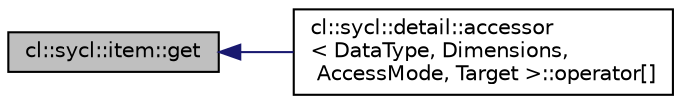 digraph "cl::sycl::item::get"
{
 // INTERACTIVE_SVG=YES
  bgcolor="transparent";
  edge [fontname="Helvetica",fontsize="10",labelfontname="Helvetica",labelfontsize="10"];
  node [fontname="Helvetica",fontsize="10",shape=record];
  rankdir="LR";
  Node1 [label="cl::sycl::item::get",height=0.2,width=0.4,color="black", fillcolor="grey75", style="filled", fontcolor="black"];
  Node1 -> Node2 [dir="back",color="midnightblue",fontsize="10",style="solid",fontname="Helvetica"];
  Node2 [label="cl::sycl::detail::accessor\l\< DataType, Dimensions,\l AccessMode, Target \>::operator[]",height=0.2,width=0.4,color="black",URL="$group__data.html#ada9c761cc3d629a00f78d8c8493e3a9f",tooltip="To use an accessor with [item<>]. "];
}
